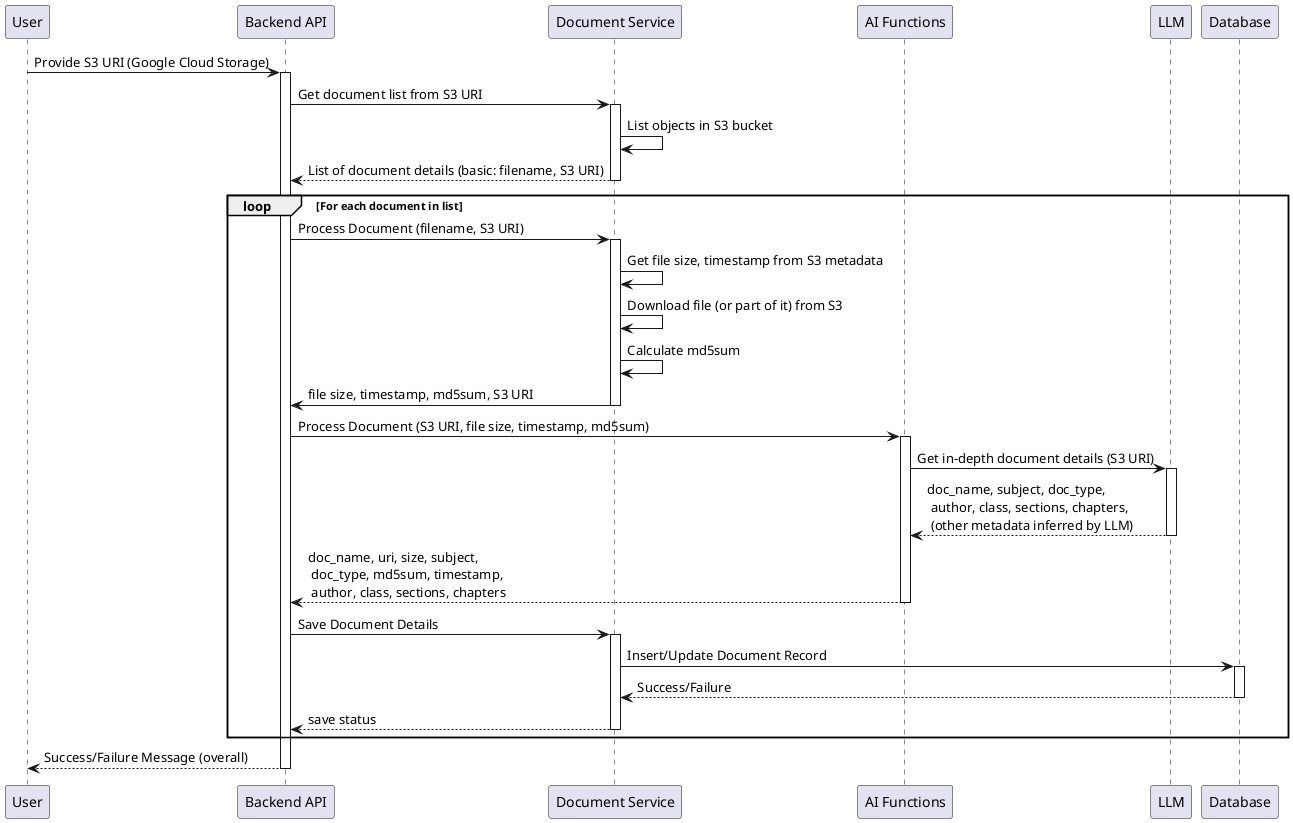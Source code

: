 @startuml
participant User
participant API as "Backend API"
participant DocService as "Document Service"
participant AI as "AI Functions"
participant LLM
participant Database

User -> API : Provide S3 URI (Google Cloud Storage)
activate API

API -> DocService : Get document list from S3 URI
activate DocService

DocService -> DocService : List objects in S3 bucket
DocService --> API : List of document details (basic: filename, S3 URI)
deactivate DocService

loop For each document in list
    API -> DocService : Process Document (filename, S3 URI)
    activate DocService

    DocService -> DocService : Get file size, timestamp from S3 metadata
    DocService -> DocService : Download file (or part of it) from S3
    DocService -> DocService : Calculate md5sum

    API <- DocService : file size, timestamp, md5sum, S3 URI
    deactivate DocService

    API -> AI : Process Document (S3 URI, file size, timestamp, md5sum)
    activate AI

    AI -> LLM : Get in-depth document details (S3 URI)
    activate LLM

    LLM --> AI : doc_name, subject, doc_type, \n author, class, sections, chapters, \n (other metadata inferred by LLM)
    deactivate LLM

    AI --> API :  doc_name, uri, size, subject, \n doc_type, md5sum, timestamp, \n author, class, sections, chapters
    deactivate AI

    API -> DocService: Save Document Details
     activate DocService
     DocService -> Database : Insert/Update Document Record
     activate Database
     Database --> DocService : Success/Failure
     deactivate Database
    DocService --> API: save status
    deactivate DocService

end

API --> User : Success/Failure Message (overall)
deactivate API

@enduml